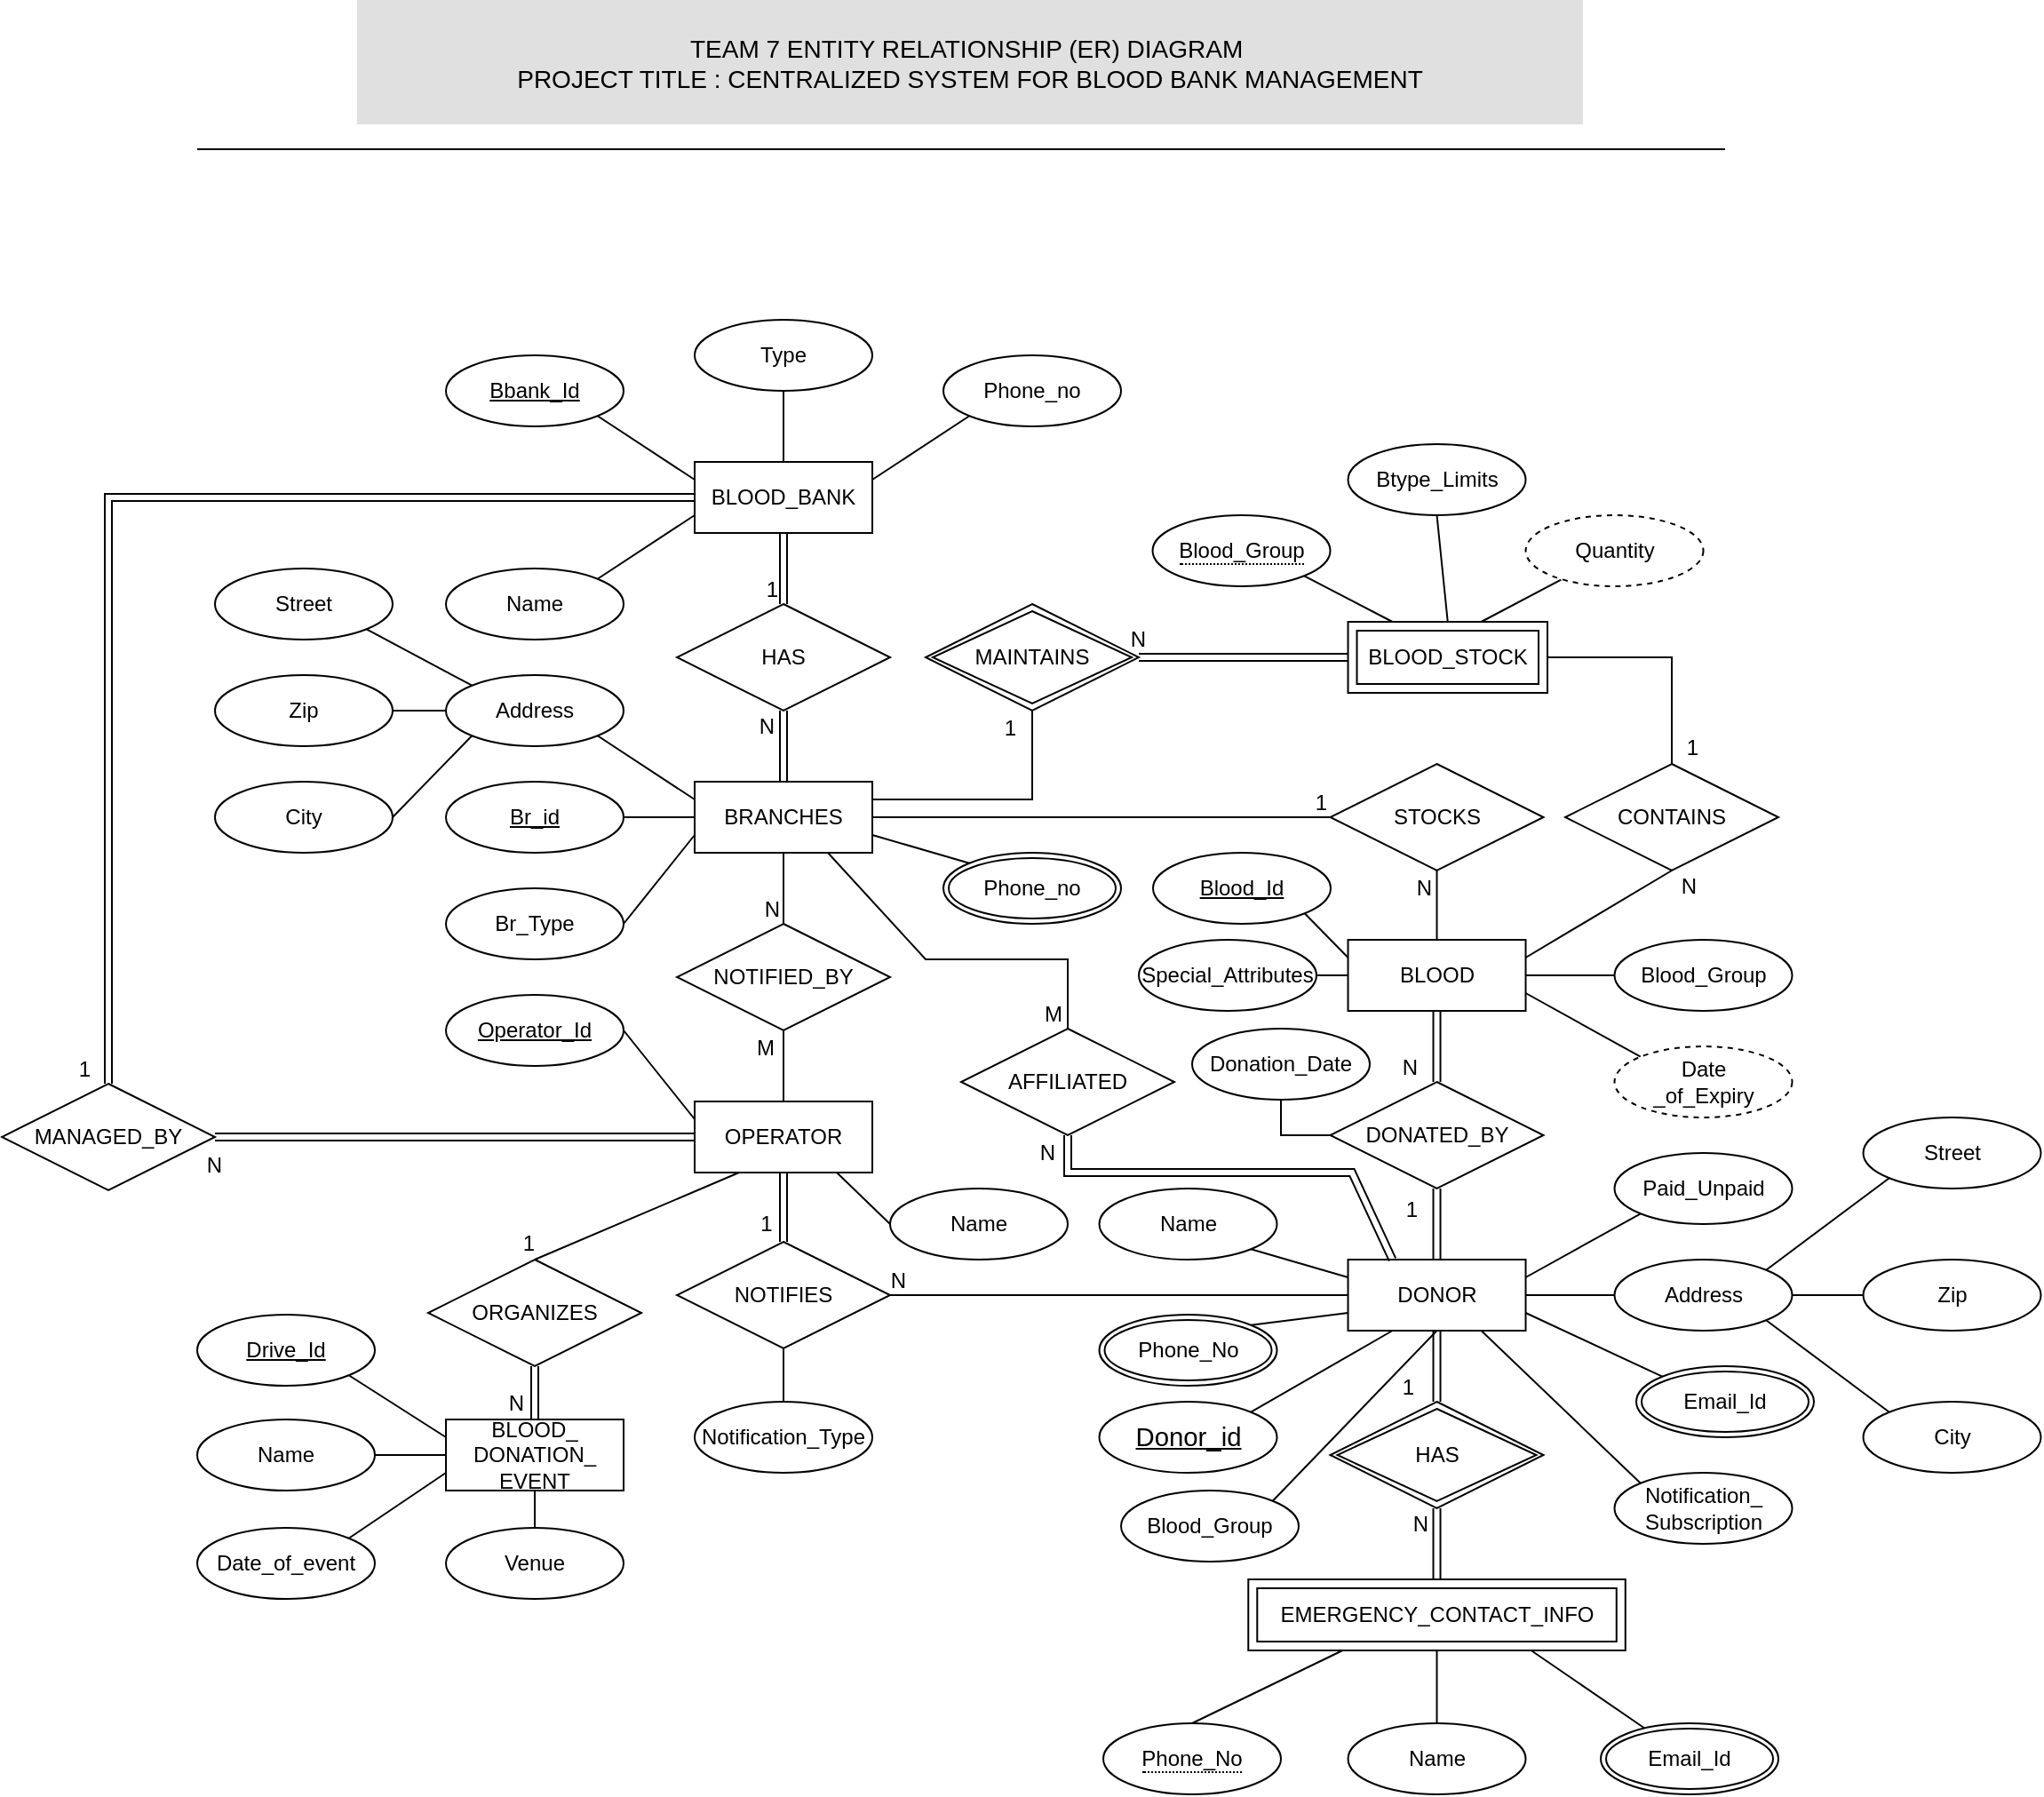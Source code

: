 <mxfile version="12.8.2" type="device"><diagram id="C5RBs43oDa-KdzZeNtuy" name="Page-1"><mxGraphModel dx="1225" dy="581" grid="1" gridSize="10" guides="1" tooltips="1" connect="1" arrows="0" fold="1" page="1" pageScale="1" pageWidth="827" pageHeight="1169" math="0" shadow="0"><root><mxCell id="WIyWlLk6GJQsqaUBKTNV-0"/><mxCell id="WIyWlLk6GJQsqaUBKTNV-1" parent="WIyWlLk6GJQsqaUBKTNV-0"/><mxCell id="IqanpWh_BZLL-ZFaPrCk-0" value="BLOOD_BANK" style="whiteSpace=wrap;html=1;align=center;" parent="WIyWlLk6GJQsqaUBKTNV-1" vertex="1"><mxGeometry x="850" y="280" width="100" height="40" as="geometry"/></mxCell><mxCell id="IqanpWh_BZLL-ZFaPrCk-1" value="Type" style="ellipse;whiteSpace=wrap;html=1;align=center;" parent="WIyWlLk6GJQsqaUBKTNV-1" vertex="1"><mxGeometry x="850" y="200" width="100" height="40" as="geometry"/></mxCell><mxCell id="IqanpWh_BZLL-ZFaPrCk-2" value="Bbank_Id" style="ellipse;whiteSpace=wrap;html=1;align=center;fontStyle=4;" parent="WIyWlLk6GJQsqaUBKTNV-1" vertex="1"><mxGeometry x="710" y="220" width="100" height="40" as="geometry"/></mxCell><mxCell id="IqanpWh_BZLL-ZFaPrCk-14" value="" style="endArrow=none;html=1;rounded=0;exitX=1;exitY=1;exitDx=0;exitDy=0;" parent="WIyWlLk6GJQsqaUBKTNV-1" source="IqanpWh_BZLL-ZFaPrCk-2" edge="1"><mxGeometry relative="1" as="geometry"><mxPoint x="640" y="310" as="sourcePoint"/><mxPoint x="850" y="290" as="targetPoint"/></mxGeometry></mxCell><mxCell id="IqanpWh_BZLL-ZFaPrCk-15" value="" style="endArrow=none;html=1;rounded=0;exitX=0.5;exitY=1;exitDx=0;exitDy=0;entryX=0.5;entryY=0;entryDx=0;entryDy=0;" parent="WIyWlLk6GJQsqaUBKTNV-1" source="IqanpWh_BZLL-ZFaPrCk-1" target="IqanpWh_BZLL-ZFaPrCk-0" edge="1"><mxGeometry relative="1" as="geometry"><mxPoint x="660" y="310" as="sourcePoint"/><mxPoint x="820" y="310" as="targetPoint"/></mxGeometry></mxCell><mxCell id="IqanpWh_BZLL-ZFaPrCk-23" value="Br_id" style="ellipse;whiteSpace=wrap;html=1;align=center;fontStyle=4;" parent="WIyWlLk6GJQsqaUBKTNV-1" vertex="1"><mxGeometry x="710" y="460" width="100" height="40" as="geometry"/></mxCell><mxCell id="IqanpWh_BZLL-ZFaPrCk-26" value="" style="endArrow=none;html=1;rounded=0;exitX=1;exitY=0.5;exitDx=0;exitDy=0;entryX=0;entryY=0.5;entryDx=0;entryDy=0;" parent="WIyWlLk6GJQsqaUBKTNV-1" source="IqanpWh_BZLL-ZFaPrCk-23" target="pFm2_yHAfJMDLHSOv6gM-1" edge="1"><mxGeometry relative="1" as="geometry"><mxPoint x="670" y="560" as="sourcePoint"/><mxPoint x="840" y="480" as="targetPoint"/></mxGeometry></mxCell><mxCell id="IqanpWh_BZLL-ZFaPrCk-27" value="MANAGED_BY" style="shape=rhombus;perimeter=rhombusPerimeter;whiteSpace=wrap;html=1;align=center;" parent="WIyWlLk6GJQsqaUBKTNV-1" vertex="1"><mxGeometry x="460" y="630" width="120" height="60" as="geometry"/></mxCell><mxCell id="IqanpWh_BZLL-ZFaPrCk-28" value="Br_Type" style="ellipse;whiteSpace=wrap;html=1;align=center;" parent="WIyWlLk6GJQsqaUBKTNV-1" vertex="1"><mxGeometry x="710" y="520" width="100" height="40" as="geometry"/></mxCell><mxCell id="IqanpWh_BZLL-ZFaPrCk-29" value="" style="endArrow=none;html=1;rounded=0;exitX=1;exitY=0.5;exitDx=0;exitDy=0;entryX=0;entryY=0.75;entryDx=0;entryDy=0;" parent="WIyWlLk6GJQsqaUBKTNV-1" source="IqanpWh_BZLL-ZFaPrCk-28" target="pFm2_yHAfJMDLHSOv6gM-1" edge="1"><mxGeometry relative="1" as="geometry"><mxPoint x="660" y="640" as="sourcePoint"/><mxPoint x="850" y="490" as="targetPoint"/></mxGeometry></mxCell><mxCell id="IqanpWh_BZLL-ZFaPrCk-32" value="OPERATOR" style="whiteSpace=wrap;html=1;align=center;" parent="WIyWlLk6GJQsqaUBKTNV-1" vertex="1"><mxGeometry x="850" y="640" width="100" height="40" as="geometry"/></mxCell><mxCell id="IqanpWh_BZLL-ZFaPrCk-33" value="Name" style="ellipse;whiteSpace=wrap;html=1;align=center;" parent="WIyWlLk6GJQsqaUBKTNV-1" vertex="1"><mxGeometry x="960" y="689" width="100" height="40" as="geometry"/></mxCell><mxCell id="IqanpWh_BZLL-ZFaPrCk-34" value="Operator_Id" style="ellipse;whiteSpace=wrap;html=1;align=center;fontStyle=4;" parent="WIyWlLk6GJQsqaUBKTNV-1" vertex="1"><mxGeometry x="710" y="580" width="100" height="40" as="geometry"/></mxCell><mxCell id="IqanpWh_BZLL-ZFaPrCk-35" value="" style="endArrow=none;html=1;rounded=0;exitX=1;exitY=0.5;exitDx=0;exitDy=0;entryX=0;entryY=0.25;entryDx=0;entryDy=0;" parent="WIyWlLk6GJQsqaUBKTNV-1" source="IqanpWh_BZLL-ZFaPrCk-34" target="IqanpWh_BZLL-ZFaPrCk-32" edge="1"><mxGeometry relative="1" as="geometry"><mxPoint x="590" y="780" as="sourcePoint"/><mxPoint x="750" y="780" as="targetPoint"/></mxGeometry></mxCell><mxCell id="IqanpWh_BZLL-ZFaPrCk-36" value="" style="endArrow=none;html=1;rounded=0;exitX=0;exitY=0.5;exitDx=0;exitDy=0;" parent="WIyWlLk6GJQsqaUBKTNV-1" source="IqanpWh_BZLL-ZFaPrCk-33" edge="1"><mxGeometry relative="1" as="geometry"><mxPoint x="680" y="760" as="sourcePoint"/><mxPoint x="930" y="680" as="targetPoint"/></mxGeometry></mxCell><mxCell id="IqanpWh_BZLL-ZFaPrCk-37" value="" style="shape=link;html=1;rounded=0;exitX=0;exitY=0.5;exitDx=0;exitDy=0;entryX=0.5;entryY=0;entryDx=0;entryDy=0;" parent="WIyWlLk6GJQsqaUBKTNV-1" source="IqanpWh_BZLL-ZFaPrCk-0" target="IqanpWh_BZLL-ZFaPrCk-27" edge="1"><mxGeometry relative="1" as="geometry"><mxPoint x="520" y="280" as="sourcePoint"/><mxPoint x="520" y="570" as="targetPoint"/><Array as="points"><mxPoint x="520" y="300"/><mxPoint x="520" y="570"/><mxPoint x="520" y="630"/></Array></mxGeometry></mxCell><mxCell id="IqanpWh_BZLL-ZFaPrCk-38" value="1" style="resizable=0;html=1;align=right;verticalAlign=bottom;" parent="IqanpWh_BZLL-ZFaPrCk-37" connectable="0" vertex="1"><mxGeometry x="1" relative="1" as="geometry"><mxPoint x="-10" as="offset"/></mxGeometry></mxCell><mxCell id="IqanpWh_BZLL-ZFaPrCk-39" value="" style="shape=link;html=1;rounded=0;entryX=1;entryY=0.5;entryDx=0;entryDy=0;exitX=0;exitY=0.5;exitDx=0;exitDy=0;" parent="WIyWlLk6GJQsqaUBKTNV-1" source="IqanpWh_BZLL-ZFaPrCk-32" target="IqanpWh_BZLL-ZFaPrCk-27" edge="1"><mxGeometry relative="1" as="geometry"><mxPoint x="750" y="800" as="sourcePoint"/><mxPoint x="910" y="800" as="targetPoint"/></mxGeometry></mxCell><mxCell id="IqanpWh_BZLL-ZFaPrCk-40" value="N" style="resizable=0;html=1;align=right;verticalAlign=bottom;" parent="IqanpWh_BZLL-ZFaPrCk-39" connectable="0" vertex="1"><mxGeometry x="1" relative="1" as="geometry"><mxPoint x="4" y="24" as="offset"/></mxGeometry></mxCell><mxCell id="IqanpWh_BZLL-ZFaPrCk-42" value="BLOOD" style="whiteSpace=wrap;html=1;align=center;" parent="WIyWlLk6GJQsqaUBKTNV-1" vertex="1"><mxGeometry x="1217.76" y="549" width="100" height="40" as="geometry"/></mxCell><mxCell id="IqanpWh_BZLL-ZFaPrCk-45" value="" style="endArrow=none;html=1;rounded=0;exitX=0.5;exitY=0;exitDx=0;exitDy=0;" parent="WIyWlLk6GJQsqaUBKTNV-1" source="IqanpWh_BZLL-ZFaPrCk-133" edge="1"><mxGeometry relative="1" as="geometry"><mxPoint x="1057.76" y="649" as="sourcePoint"/><mxPoint x="1267.76" y="480" as="targetPoint"/></mxGeometry></mxCell><mxCell id="IqanpWh_BZLL-ZFaPrCk-46" value="N" style="resizable=0;html=1;align=right;verticalAlign=bottom;" parent="IqanpWh_BZLL-ZFaPrCk-45" connectable="0" vertex="1"><mxGeometry x="1" relative="1" as="geometry"><mxPoint x="-10" y="20" as="offset"/></mxGeometry></mxCell><mxCell id="IqanpWh_BZLL-ZFaPrCk-48" value="Blood_Group" style="ellipse;whiteSpace=wrap;html=1;align=center;" parent="WIyWlLk6GJQsqaUBKTNV-1" vertex="1"><mxGeometry x="1367.76" y="549" width="100" height="40" as="geometry"/></mxCell><mxCell id="IqanpWh_BZLL-ZFaPrCk-49" value="" style="endArrow=none;html=1;rounded=0;exitX=1;exitY=0.5;exitDx=0;exitDy=0;entryX=0;entryY=0.5;entryDx=0;entryDy=0;" parent="WIyWlLk6GJQsqaUBKTNV-1" source="IqanpWh_BZLL-ZFaPrCk-42" target="IqanpWh_BZLL-ZFaPrCk-48" edge="1"><mxGeometry relative="1" as="geometry"><mxPoint x="1067.76" y="669" as="sourcePoint"/><mxPoint x="1227.76" y="669" as="targetPoint"/></mxGeometry></mxCell><mxCell id="IqanpWh_BZLL-ZFaPrCk-50" value="Special_Attributes" style="ellipse;whiteSpace=wrap;html=1;align=center;" parent="WIyWlLk6GJQsqaUBKTNV-1" vertex="1"><mxGeometry x="1100" y="549" width="100" height="40" as="geometry"/></mxCell><mxCell id="IqanpWh_BZLL-ZFaPrCk-51" value="Donation_Date" style="ellipse;whiteSpace=wrap;html=1;align=center;" parent="WIyWlLk6GJQsqaUBKTNV-1" vertex="1"><mxGeometry x="1130" y="599" width="100" height="40" as="geometry"/></mxCell><mxCell id="IqanpWh_BZLL-ZFaPrCk-53" value="" style="endArrow=none;html=1;rounded=0;entryX=1;entryY=0.5;entryDx=0;entryDy=0;exitX=0;exitY=0.5;exitDx=0;exitDy=0;" parent="WIyWlLk6GJQsqaUBKTNV-1" source="IqanpWh_BZLL-ZFaPrCk-42" target="IqanpWh_BZLL-ZFaPrCk-50" edge="1"><mxGeometry relative="1" as="geometry"><mxPoint x="1210" y="569" as="sourcePoint"/><mxPoint x="1377.76" y="649" as="targetPoint"/></mxGeometry></mxCell><mxCell id="IqanpWh_BZLL-ZFaPrCk-54" value="DONATED_BY" style="shape=rhombus;perimeter=rhombusPerimeter;whiteSpace=wrap;html=1;align=center;" parent="WIyWlLk6GJQsqaUBKTNV-1" vertex="1"><mxGeometry x="1207.76" y="629" width="120" height="60" as="geometry"/></mxCell><mxCell id="IqanpWh_BZLL-ZFaPrCk-55" value="DONOR" style="whiteSpace=wrap;html=1;align=center;" parent="WIyWlLk6GJQsqaUBKTNV-1" vertex="1"><mxGeometry x="1217.76" y="729" width="100" height="40" as="geometry"/></mxCell><mxCell id="IqanpWh_BZLL-ZFaPrCk-57" value="" style="endArrow=none;html=1;rounded=0;entryX=0.5;entryY=1;entryDx=0;entryDy=0;" parent="WIyWlLk6GJQsqaUBKTNV-1" target="IqanpWh_BZLL-ZFaPrCk-51" edge="1"><mxGeometry relative="1" as="geometry"><mxPoint x="1207.76" y="659" as="sourcePoint"/><mxPoint x="1167.76" y="620" as="targetPoint"/><Array as="points"><mxPoint x="1180" y="659"/></Array></mxGeometry></mxCell><mxCell id="IqanpWh_BZLL-ZFaPrCk-58" value="Address" style="ellipse;whiteSpace=wrap;html=1;align=center;" parent="WIyWlLk6GJQsqaUBKTNV-1" vertex="1"><mxGeometry x="1367.76" y="729" width="100" height="40" as="geometry"/></mxCell><mxCell id="IqanpWh_BZLL-ZFaPrCk-59" value="Zip" style="ellipse;whiteSpace=wrap;html=1;align=center;" parent="WIyWlLk6GJQsqaUBKTNV-1" vertex="1"><mxGeometry x="1507.76" y="729" width="100" height="40" as="geometry"/></mxCell><mxCell id="IqanpWh_BZLL-ZFaPrCk-60" value="City" style="ellipse;whiteSpace=wrap;html=1;align=center;" parent="WIyWlLk6GJQsqaUBKTNV-1" vertex="1"><mxGeometry x="1507.76" y="809" width="100" height="40" as="geometry"/></mxCell><mxCell id="IqanpWh_BZLL-ZFaPrCk-61" value="Street" style="ellipse;whiteSpace=wrap;html=1;align=center;" parent="WIyWlLk6GJQsqaUBKTNV-1" vertex="1"><mxGeometry x="1507.76" y="649" width="100" height="40" as="geometry"/></mxCell><mxCell id="IqanpWh_BZLL-ZFaPrCk-62" value="" style="endArrow=none;html=1;rounded=0;entryX=0;entryY=1;entryDx=0;entryDy=0;exitX=1;exitY=0;exitDx=0;exitDy=0;" parent="WIyWlLk6GJQsqaUBKTNV-1" source="IqanpWh_BZLL-ZFaPrCk-58" target="IqanpWh_BZLL-ZFaPrCk-61" edge="1"><mxGeometry relative="1" as="geometry"><mxPoint x="1327.76" y="699" as="sourcePoint"/><mxPoint x="1487.76" y="699" as="targetPoint"/></mxGeometry></mxCell><mxCell id="IqanpWh_BZLL-ZFaPrCk-63" value="" style="endArrow=none;html=1;rounded=0;exitX=1;exitY=1;exitDx=0;exitDy=0;entryX=0;entryY=0;entryDx=0;entryDy=0;" parent="WIyWlLk6GJQsqaUBKTNV-1" source="IqanpWh_BZLL-ZFaPrCk-58" target="IqanpWh_BZLL-ZFaPrCk-60" edge="1"><mxGeometry relative="1" as="geometry"><mxPoint x="1387.76" y="839" as="sourcePoint"/><mxPoint x="1517.76" y="809" as="targetPoint"/></mxGeometry></mxCell><mxCell id="IqanpWh_BZLL-ZFaPrCk-64" value="" style="endArrow=none;html=1;rounded=0;exitX=1;exitY=0.5;exitDx=0;exitDy=0;entryX=0;entryY=0.5;entryDx=0;entryDy=0;" parent="WIyWlLk6GJQsqaUBKTNV-1" source="IqanpWh_BZLL-ZFaPrCk-58" target="IqanpWh_BZLL-ZFaPrCk-59" edge="1"><mxGeometry relative="1" as="geometry"><mxPoint x="1357.76" y="849" as="sourcePoint"/><mxPoint x="1517.76" y="849" as="targetPoint"/></mxGeometry></mxCell><mxCell id="IqanpWh_BZLL-ZFaPrCk-65" value="" style="endArrow=none;html=1;rounded=0;" parent="WIyWlLk6GJQsqaUBKTNV-1" edge="1"><mxGeometry relative="1" as="geometry"><mxPoint x="1317.76" y="749" as="sourcePoint"/><mxPoint x="1367.76" y="749" as="targetPoint"/></mxGeometry></mxCell><mxCell id="IqanpWh_BZLL-ZFaPrCk-71" value="" style="shape=link;html=1;rounded=0;exitX=0.5;exitY=1;exitDx=0;exitDy=0;entryX=0.5;entryY=0;entryDx=0;entryDy=0;" parent="WIyWlLk6GJQsqaUBKTNV-1" source="IqanpWh_BZLL-ZFaPrCk-42" target="IqanpWh_BZLL-ZFaPrCk-54" edge="1"><mxGeometry relative="1" as="geometry"><mxPoint x="1057.76" y="639" as="sourcePoint"/><mxPoint x="1217.76" y="639" as="targetPoint"/></mxGeometry></mxCell><mxCell id="IqanpWh_BZLL-ZFaPrCk-72" value="N" style="resizable=0;html=1;align=right;verticalAlign=bottom;" parent="IqanpWh_BZLL-ZFaPrCk-71" connectable="0" vertex="1"><mxGeometry x="1" relative="1" as="geometry"><mxPoint x="-10" as="offset"/></mxGeometry></mxCell><mxCell id="IqanpWh_BZLL-ZFaPrCk-73" value="" style="shape=link;html=1;rounded=0;entryX=0.5;entryY=1;entryDx=0;entryDy=0;exitX=0.5;exitY=0;exitDx=0;exitDy=0;" parent="WIyWlLk6GJQsqaUBKTNV-1" source="IqanpWh_BZLL-ZFaPrCk-55" target="IqanpWh_BZLL-ZFaPrCk-54" edge="1"><mxGeometry relative="1" as="geometry"><mxPoint x="1087.76" y="679" as="sourcePoint"/><mxPoint x="1247.76" y="679" as="targetPoint"/></mxGeometry></mxCell><mxCell id="IqanpWh_BZLL-ZFaPrCk-74" value="1" style="resizable=0;html=1;align=right;verticalAlign=bottom;" parent="IqanpWh_BZLL-ZFaPrCk-73" connectable="0" vertex="1"><mxGeometry x="1" relative="1" as="geometry"><mxPoint x="-10" y="20" as="offset"/></mxGeometry></mxCell><mxCell id="IqanpWh_BZLL-ZFaPrCk-78" value="" style="endArrow=none;html=1;rounded=0;exitX=1;exitY=0.75;exitDx=0;exitDy=0;entryX=0;entryY=0;entryDx=0;entryDy=0;" parent="WIyWlLk6GJQsqaUBKTNV-1" source="IqanpWh_BZLL-ZFaPrCk-42" target="IqanpWh_BZLL-ZFaPrCk-211" edge="1"><mxGeometry relative="1" as="geometry"><mxPoint x="1287.76" y="609" as="sourcePoint"/><mxPoint x="1382.614" y="614.774" as="targetPoint"/></mxGeometry></mxCell><mxCell id="IqanpWh_BZLL-ZFaPrCk-79" value="Name" style="ellipse;whiteSpace=wrap;html=1;align=center;" parent="WIyWlLk6GJQsqaUBKTNV-1" vertex="1"><mxGeometry x="1077.76" y="689" width="100" height="40" as="geometry"/></mxCell><mxCell id="IqanpWh_BZLL-ZFaPrCk-80" value="" style="endArrow=none;html=1;rounded=0;exitX=1;exitY=1;exitDx=0;exitDy=0;entryX=0;entryY=0.25;entryDx=0;entryDy=0;" parent="WIyWlLk6GJQsqaUBKTNV-1" source="IqanpWh_BZLL-ZFaPrCk-79" target="IqanpWh_BZLL-ZFaPrCk-55" edge="1"><mxGeometry relative="1" as="geometry"><mxPoint x="1047.76" y="849" as="sourcePoint"/><mxPoint x="1217.76" y="749" as="targetPoint"/></mxGeometry></mxCell><mxCell id="IqanpWh_BZLL-ZFaPrCk-82" value="" style="endArrow=none;html=1;rounded=0;exitX=1;exitY=0;exitDx=0;exitDy=0;entryX=0;entryY=0.75;entryDx=0;entryDy=0;" parent="WIyWlLk6GJQsqaUBKTNV-1" source="IqanpWh_BZLL-ZFaPrCk-165" target="IqanpWh_BZLL-ZFaPrCk-55" edge="1"><mxGeometry relative="1" as="geometry"><mxPoint x="1163.115" y="794.858" as="sourcePoint"/><mxPoint x="1217.76" y="799" as="targetPoint"/></mxGeometry></mxCell><mxCell id="IqanpWh_BZLL-ZFaPrCk-85" value="" style="endArrow=none;html=1;rounded=0;exitX=1;exitY=0.75;exitDx=0;exitDy=0;entryX=0;entryY=0;entryDx=0;entryDy=0;" parent="WIyWlLk6GJQsqaUBKTNV-1" source="IqanpWh_BZLL-ZFaPrCk-55" target="msUYRm3XVAH-pOA4SmcY-4" edge="1"><mxGeometry relative="1" as="geometry"><mxPoint x="1227.76" y="799" as="sourcePoint"/><mxPoint x="1382.405" y="794.858" as="targetPoint"/></mxGeometry></mxCell><mxCell id="IqanpWh_BZLL-ZFaPrCk-89" value="HAS" style="shape=rhombus;double=1;perimeter=rhombusPerimeter;whiteSpace=wrap;html=1;align=center;" parent="WIyWlLk6GJQsqaUBKTNV-1" vertex="1"><mxGeometry x="1207.76" y="809" width="120" height="60" as="geometry"/></mxCell><mxCell id="IqanpWh_BZLL-ZFaPrCk-91" value="EMERGENCY_CONTACT_INFO" style="shape=ext;margin=3;double=1;whiteSpace=wrap;html=1;align=center;" parent="WIyWlLk6GJQsqaUBKTNV-1" vertex="1"><mxGeometry x="1161.64" y="909" width="212.24" height="40" as="geometry"/></mxCell><mxCell id="IqanpWh_BZLL-ZFaPrCk-92" value="" style="shape=link;html=1;rounded=0;entryX=0.5;entryY=1;entryDx=0;entryDy=0;" parent="WIyWlLk6GJQsqaUBKTNV-1" source="IqanpWh_BZLL-ZFaPrCk-91" target="IqanpWh_BZLL-ZFaPrCk-89" edge="1"><mxGeometry relative="1" as="geometry"><mxPoint x="1097.76" y="879" as="sourcePoint"/><mxPoint x="1257.76" y="879" as="targetPoint"/></mxGeometry></mxCell><mxCell id="IqanpWh_BZLL-ZFaPrCk-93" value="N" style="resizable=0;html=1;align=right;verticalAlign=bottom;" parent="IqanpWh_BZLL-ZFaPrCk-92" connectable="0" vertex="1"><mxGeometry x="1" relative="1" as="geometry"><mxPoint x="-4" y="17" as="offset"/></mxGeometry></mxCell><mxCell id="IqanpWh_BZLL-ZFaPrCk-94" value="Name" style="ellipse;whiteSpace=wrap;html=1;align=center;" parent="WIyWlLk6GJQsqaUBKTNV-1" vertex="1"><mxGeometry x="1217.76" y="990" width="100" height="40" as="geometry"/></mxCell><mxCell id="IqanpWh_BZLL-ZFaPrCk-95" value="" style="endArrow=none;html=1;rounded=0;exitX=0.5;exitY=1;exitDx=0;exitDy=0;entryX=0.5;entryY=0;entryDx=0;entryDy=0;" parent="WIyWlLk6GJQsqaUBKTNV-1" source="IqanpWh_BZLL-ZFaPrCk-91" target="IqanpWh_BZLL-ZFaPrCk-94" edge="1"><mxGeometry relative="1" as="geometry"><mxPoint x="1337.76" y="1029" as="sourcePoint"/><mxPoint x="1507.76" y="929" as="targetPoint"/></mxGeometry></mxCell><mxCell id="IqanpWh_BZLL-ZFaPrCk-97" value="" style="endArrow=none;html=1;rounded=0;exitX=0.75;exitY=1;exitDx=0;exitDy=0;" parent="WIyWlLk6GJQsqaUBKTNV-1" source="IqanpWh_BZLL-ZFaPrCk-91" target="msUYRm3XVAH-pOA4SmcY-5" edge="1"><mxGeometry relative="1" as="geometry"><mxPoint x="1300" y="970" as="sourcePoint"/><mxPoint x="1410" y="990" as="targetPoint"/></mxGeometry></mxCell><mxCell id="IqanpWh_BZLL-ZFaPrCk-100" value="&lt;span style=&quot;border-bottom: 1px dotted&quot;&gt;Phone_No&lt;/span&gt;" style="ellipse;whiteSpace=wrap;html=1;align=center;" parent="WIyWlLk6GJQsqaUBKTNV-1" vertex="1"><mxGeometry x="1080" y="990" width="100" height="40" as="geometry"/></mxCell><mxCell id="IqanpWh_BZLL-ZFaPrCk-102" value="" style="endArrow=none;html=1;rounded=0;exitX=0.25;exitY=1;exitDx=0;exitDy=0;entryX=0.5;entryY=0;entryDx=0;entryDy=0;" parent="WIyWlLk6GJQsqaUBKTNV-1" source="IqanpWh_BZLL-ZFaPrCk-91" target="IqanpWh_BZLL-ZFaPrCk-100" edge="1"><mxGeometry relative="1" as="geometry"><mxPoint x="1197.76" y="969" as="sourcePoint"/><mxPoint x="1357.76" y="969" as="targetPoint"/></mxGeometry></mxCell><mxCell id="IqanpWh_BZLL-ZFaPrCk-103" value="" style="shape=link;html=1;rounded=0;exitX=0.5;exitY=1;exitDx=0;exitDy=0;entryX=0.5;entryY=0;entryDx=0;entryDy=0;" parent="WIyWlLk6GJQsqaUBKTNV-1" source="IqanpWh_BZLL-ZFaPrCk-55" target="IqanpWh_BZLL-ZFaPrCk-89" edge="1"><mxGeometry relative="1" as="geometry"><mxPoint x="997.76" y="849" as="sourcePoint"/><mxPoint x="1157.76" y="849" as="targetPoint"/></mxGeometry></mxCell><mxCell id="IqanpWh_BZLL-ZFaPrCk-104" value="1" style="resizable=0;html=1;align=right;verticalAlign=bottom;" parent="IqanpWh_BZLL-ZFaPrCk-103" connectable="0" vertex="1"><mxGeometry x="1" relative="1" as="geometry"><mxPoint x="-12" as="offset"/></mxGeometry></mxCell><mxCell id="IqanpWh_BZLL-ZFaPrCk-105" value="Paid_Unpaid" style="ellipse;whiteSpace=wrap;html=1;align=center;" parent="WIyWlLk6GJQsqaUBKTNV-1" vertex="1"><mxGeometry x="1367.76" y="669" width="100" height="40" as="geometry"/></mxCell><mxCell id="IqanpWh_BZLL-ZFaPrCk-106" value="" style="endArrow=none;html=1;rounded=0;entryX=0;entryY=1;entryDx=0;entryDy=0;exitX=1;exitY=0.25;exitDx=0;exitDy=0;" parent="WIyWlLk6GJQsqaUBKTNV-1" source="IqanpWh_BZLL-ZFaPrCk-55" target="IqanpWh_BZLL-ZFaPrCk-105" edge="1"><mxGeometry relative="1" as="geometry"><mxPoint x="1267.76" y="719" as="sourcePoint"/><mxPoint x="1427.76" y="719" as="targetPoint"/></mxGeometry></mxCell><mxCell id="IqanpWh_BZLL-ZFaPrCk-108" value="NOTIFIES" style="shape=rhombus;perimeter=rhombusPerimeter;whiteSpace=wrap;html=1;align=center;" parent="WIyWlLk6GJQsqaUBKTNV-1" vertex="1"><mxGeometry x="840" y="719" width="120" height="60" as="geometry"/></mxCell><mxCell id="IqanpWh_BZLL-ZFaPrCk-118" value="" style="endArrow=none;html=1;rounded=0;entryX=1;entryY=0.5;entryDx=0;entryDy=0;exitX=0;exitY=0.5;exitDx=0;exitDy=0;" parent="WIyWlLk6GJQsqaUBKTNV-1" source="IqanpWh_BZLL-ZFaPrCk-55" target="IqanpWh_BZLL-ZFaPrCk-108" edge="1"><mxGeometry relative="1" as="geometry"><mxPoint x="890" y="850" as="sourcePoint"/><mxPoint x="1070" y="749" as="targetPoint"/></mxGeometry></mxCell><mxCell id="IqanpWh_BZLL-ZFaPrCk-119" value="N" style="resizable=0;html=1;align=right;verticalAlign=bottom;" parent="IqanpWh_BZLL-ZFaPrCk-118" connectable="0" vertex="1"><mxGeometry x="1" relative="1" as="geometry"><mxPoint x="10" as="offset"/></mxGeometry></mxCell><mxCell id="IqanpWh_BZLL-ZFaPrCk-129" value="" style="endArrow=none;html=1;rounded=0;entryX=0.5;entryY=1;entryDx=0;entryDy=0;exitX=1;exitY=0.25;exitDx=0;exitDy=0;" parent="WIyWlLk6GJQsqaUBKTNV-1" source="pFm2_yHAfJMDLHSOv6gM-1" target="IqanpWh_BZLL-ZFaPrCk-203" edge="1"><mxGeometry relative="1" as="geometry"><mxPoint x="950" y="480.0" as="sourcePoint"/><mxPoint x="970" y="480" as="targetPoint"/><Array as="points"><mxPoint x="1040" y="470"/></Array></mxGeometry></mxCell><mxCell id="IqanpWh_BZLL-ZFaPrCk-130" value="1" style="resizable=0;html=1;align=right;verticalAlign=bottom;" parent="IqanpWh_BZLL-ZFaPrCk-129" connectable="0" vertex="1"><mxGeometry x="1" relative="1" as="geometry"><mxPoint x="-9" y="18" as="offset"/></mxGeometry></mxCell><mxCell id="IqanpWh_BZLL-ZFaPrCk-133" value="STOCKS" style="shape=rhombus;perimeter=rhombusPerimeter;whiteSpace=wrap;html=1;align=center;" parent="WIyWlLk6GJQsqaUBKTNV-1" vertex="1"><mxGeometry x="1207.76" y="450" width="120" height="60" as="geometry"/></mxCell><mxCell id="IqanpWh_BZLL-ZFaPrCk-134" value="" style="endArrow=none;html=1;rounded=0;exitX=0.5;exitY=0;exitDx=0;exitDy=0;" parent="WIyWlLk6GJQsqaUBKTNV-1" source="IqanpWh_BZLL-ZFaPrCk-42" target="IqanpWh_BZLL-ZFaPrCk-133" edge="1"><mxGeometry relative="1" as="geometry"><mxPoint x="1267.76" y="549" as="sourcePoint"/><mxPoint x="1267.76" y="480" as="targetPoint"/></mxGeometry></mxCell><mxCell id="IqanpWh_BZLL-ZFaPrCk-135" value="N" style="resizable=0;html=1;align=right;verticalAlign=bottom;" parent="IqanpWh_BZLL-ZFaPrCk-134" connectable="0" vertex="1"><mxGeometry x="1" relative="1" as="geometry"><mxPoint x="-2" y="18" as="offset"/></mxGeometry></mxCell><mxCell id="IqanpWh_BZLL-ZFaPrCk-138" value="" style="endArrow=none;html=1;rounded=0;exitX=1;exitY=0.5;exitDx=0;exitDy=0;entryX=0;entryY=0.5;entryDx=0;entryDy=0;" parent="WIyWlLk6GJQsqaUBKTNV-1" source="pFm2_yHAfJMDLHSOv6gM-1" target="IqanpWh_BZLL-ZFaPrCk-133" edge="1"><mxGeometry relative="1" as="geometry"><mxPoint x="1267.76" y="410" as="sourcePoint"/><mxPoint x="1437.76" y="430" as="targetPoint"/></mxGeometry></mxCell><mxCell id="IqanpWh_BZLL-ZFaPrCk-139" value="1" style="resizable=0;html=1;align=right;verticalAlign=bottom;" parent="IqanpWh_BZLL-ZFaPrCk-138" connectable="0" vertex="1"><mxGeometry x="1" relative="1" as="geometry"><mxPoint x="-2" as="offset"/></mxGeometry></mxCell><mxCell id="IqanpWh_BZLL-ZFaPrCk-144" value="Btype_Limits" style="ellipse;whiteSpace=wrap;html=1;align=center;" parent="WIyWlLk6GJQsqaUBKTNV-1" vertex="1"><mxGeometry x="1217.76" y="270" width="100" height="40" as="geometry"/></mxCell><mxCell id="IqanpWh_BZLL-ZFaPrCk-145" value="" style="endArrow=none;html=1;rounded=0;exitX=0.5;exitY=0;exitDx=0;exitDy=0;entryX=0.5;entryY=1;entryDx=0;entryDy=0;" parent="WIyWlLk6GJQsqaUBKTNV-1" source="IqanpWh_BZLL-ZFaPrCk-202" target="IqanpWh_BZLL-ZFaPrCk-144" edge="1"><mxGeometry relative="1" as="geometry"><mxPoint x="1487.76" y="440" as="sourcePoint"/><mxPoint x="1647.76" y="440" as="targetPoint"/></mxGeometry></mxCell><mxCell id="IqanpWh_BZLL-ZFaPrCk-149" value="TEAM 7 ENTITY RELATIONSHIP (ER) DIAGRAM &#10;PROJECT TITLE : CENTRALIZED SYSTEM FOR BLOOD BANK MANAGEMENT" style="text;align=center;verticalAlign=middle;spacingLeft=4;spacingRight=4;fillColor=#e0e0e0;rotatable=0;points=[[0,0.5],[1,0.5]];portConstraint=eastwest;fontSize=14;" parent="WIyWlLk6GJQsqaUBKTNV-1" vertex="1"><mxGeometry x="660" y="20" width="690" height="70" as="geometry"/></mxCell><mxCell id="IqanpWh_BZLL-ZFaPrCk-150" value="" style="line;strokeWidth=1;fillColor=none;align=left;verticalAlign=middle;spacingTop=-1;spacingLeft=3;spacingRight=3;rotatable=0;labelPosition=right;points=[];portConstraint=eastwest;fontSize=12;" parent="WIyWlLk6GJQsqaUBKTNV-1" vertex="1"><mxGeometry x="570" y="100" width="860" height="8" as="geometry"/></mxCell><mxCell id="IqanpWh_BZLL-ZFaPrCk-151" value="ORGANIZES" style="shape=rhombus;perimeter=rhombusPerimeter;whiteSpace=wrap;html=1;align=center;" parent="WIyWlLk6GJQsqaUBKTNV-1" vertex="1"><mxGeometry x="700" y="729" width="120" height="60" as="geometry"/></mxCell><mxCell id="IqanpWh_BZLL-ZFaPrCk-155" value="BLOOD_&lt;br&gt;DONATION_&lt;br&gt;EVENT" style="whiteSpace=wrap;html=1;align=center;" parent="WIyWlLk6GJQsqaUBKTNV-1" vertex="1"><mxGeometry x="710" y="819" width="100" height="40" as="geometry"/></mxCell><mxCell id="IqanpWh_BZLL-ZFaPrCk-156" value="" style="endArrow=none;html=1;rounded=0;exitX=0.25;exitY=1;exitDx=0;exitDy=0;entryX=0.5;entryY=0;entryDx=0;entryDy=0;" parent="WIyWlLk6GJQsqaUBKTNV-1" source="IqanpWh_BZLL-ZFaPrCk-32" target="IqanpWh_BZLL-ZFaPrCk-151" edge="1"><mxGeometry relative="1" as="geometry"><mxPoint x="520" y="730" as="sourcePoint"/><mxPoint x="680" y="730" as="targetPoint"/></mxGeometry></mxCell><mxCell id="IqanpWh_BZLL-ZFaPrCk-157" value="1" style="resizable=0;html=1;align=right;verticalAlign=bottom;" parent="IqanpWh_BZLL-ZFaPrCk-156" connectable="0" vertex="1"><mxGeometry x="1" relative="1" as="geometry"/></mxCell><mxCell id="IqanpWh_BZLL-ZFaPrCk-162" value="" style="endArrow=none;html=1;rounded=0;exitX=1;exitY=1;exitDx=0;exitDy=0;entryX=0.25;entryY=0;entryDx=0;entryDy=0;" parent="WIyWlLk6GJQsqaUBKTNV-1" source="pFm2_yHAfJMDLHSOv6gM-3" edge="1"><mxGeometry relative="1" as="geometry"><mxPoint x="1193.014" y="344.183" as="sourcePoint"/><mxPoint x="1242.76" y="370" as="targetPoint"/></mxGeometry></mxCell><mxCell id="IqanpWh_BZLL-ZFaPrCk-164" value="" style="endArrow=none;html=1;rounded=0;exitX=0.75;exitY=0;exitDx=0;exitDy=0;entryX=0.199;entryY=0.908;entryDx=0;entryDy=0;entryPerimeter=0;" parent="WIyWlLk6GJQsqaUBKTNV-1" target="IqanpWh_BZLL-ZFaPrCk-201" edge="1"><mxGeometry relative="1" as="geometry"><mxPoint x="1292.76" y="370" as="sourcePoint"/><mxPoint x="1372.405" y="344.142" as="targetPoint"/></mxGeometry></mxCell><mxCell id="IqanpWh_BZLL-ZFaPrCk-165" value="Phone_No" style="ellipse;shape=doubleEllipse;margin=3;whiteSpace=wrap;html=1;align=center;" parent="WIyWlLk6GJQsqaUBKTNV-1" vertex="1"><mxGeometry x="1077.76" y="760" width="100" height="40" as="geometry"/></mxCell><mxCell id="IqanpWh_BZLL-ZFaPrCk-168" value="Date_of_event" style="ellipse;whiteSpace=wrap;html=1;align=center;" parent="WIyWlLk6GJQsqaUBKTNV-1" vertex="1"><mxGeometry x="570" y="880" width="100" height="40" as="geometry"/></mxCell><mxCell id="IqanpWh_BZLL-ZFaPrCk-170" value="Venue" style="ellipse;whiteSpace=wrap;html=1;align=center;" parent="WIyWlLk6GJQsqaUBKTNV-1" vertex="1"><mxGeometry x="710" y="880" width="100" height="40" as="geometry"/></mxCell><mxCell id="IqanpWh_BZLL-ZFaPrCk-171" value="" style="endArrow=none;html=1;rounded=0;exitX=0.5;exitY=1;exitDx=0;exitDy=0;entryX=0.5;entryY=0;entryDx=0;entryDy=0;" parent="WIyWlLk6GJQsqaUBKTNV-1" source="IqanpWh_BZLL-ZFaPrCk-155" target="IqanpWh_BZLL-ZFaPrCk-170" edge="1"><mxGeometry relative="1" as="geometry"><mxPoint x="770" y="890" as="sourcePoint"/><mxPoint x="930" y="890" as="targetPoint"/></mxGeometry></mxCell><mxCell id="IqanpWh_BZLL-ZFaPrCk-172" value="" style="endArrow=none;html=1;rounded=0;exitX=1;exitY=0;exitDx=0;exitDy=0;entryX=0;entryY=0.75;entryDx=0;entryDy=0;" parent="WIyWlLk6GJQsqaUBKTNV-1" source="IqanpWh_BZLL-ZFaPrCk-168" target="IqanpWh_BZLL-ZFaPrCk-155" edge="1"><mxGeometry relative="1" as="geometry"><mxPoint x="560" y="880" as="sourcePoint"/><mxPoint x="720" y="880" as="targetPoint"/></mxGeometry></mxCell><mxCell id="IqanpWh_BZLL-ZFaPrCk-174" value="" style="endArrow=none;html=1;rounded=0;exitX=1;exitY=0.5;exitDx=0;exitDy=0;entryX=0;entryY=0.5;entryDx=0;entryDy=0;" parent="WIyWlLk6GJQsqaUBKTNV-1" target="IqanpWh_BZLL-ZFaPrCk-155" edge="1"><mxGeometry relative="1" as="geometry"><mxPoint x="670" y="839.0" as="sourcePoint"/><mxPoint x="710" y="900" as="targetPoint"/></mxGeometry></mxCell><mxCell id="IqanpWh_BZLL-ZFaPrCk-177" value="" style="shape=link;html=1;rounded=0;exitX=0.5;exitY=1;exitDx=0;exitDy=0;entryX=0.5;entryY=0;entryDx=0;entryDy=0;" parent="WIyWlLk6GJQsqaUBKTNV-1" source="IqanpWh_BZLL-ZFaPrCk-0" target="pFm2_yHAfJMDLHSOv6gM-0" edge="1"><mxGeometry relative="1" as="geometry"><mxPoint x="780" y="340" as="sourcePoint"/><mxPoint x="900" y="360" as="targetPoint"/></mxGeometry></mxCell><mxCell id="IqanpWh_BZLL-ZFaPrCk-178" value="1" style="resizable=0;html=1;align=right;verticalAlign=bottom;" parent="IqanpWh_BZLL-ZFaPrCk-177" connectable="0" vertex="1"><mxGeometry x="1" relative="1" as="geometry"><mxPoint x="-3" as="offset"/></mxGeometry></mxCell><mxCell id="IqanpWh_BZLL-ZFaPrCk-179" value="" style="shape=link;html=1;rounded=0;entryX=0.5;entryY=1;entryDx=0;entryDy=0;exitX=0.5;exitY=0;exitDx=0;exitDy=0;" parent="WIyWlLk6GJQsqaUBKTNV-1" source="pFm2_yHAfJMDLHSOv6gM-1" target="pFm2_yHAfJMDLHSOv6gM-0" edge="1"><mxGeometry relative="1" as="geometry"><mxPoint x="900" y="450" as="sourcePoint"/><mxPoint x="900" y="420" as="targetPoint"/></mxGeometry></mxCell><mxCell id="IqanpWh_BZLL-ZFaPrCk-180" value="N" style="resizable=0;html=1;align=right;verticalAlign=bottom;" parent="IqanpWh_BZLL-ZFaPrCk-179" connectable="0" vertex="1"><mxGeometry x="1" relative="1" as="geometry"><mxPoint x="-5" y="17" as="offset"/></mxGeometry></mxCell><mxCell id="IqanpWh_BZLL-ZFaPrCk-183" value="" style="endArrow=none;html=1;rounded=0;exitX=0;exitY=1;exitDx=0;exitDy=0;entryX=1;entryY=0.25;entryDx=0;entryDy=0;" parent="WIyWlLk6GJQsqaUBKTNV-1" source="pFm2_yHAfJMDLHSOv6gM-2" target="IqanpWh_BZLL-ZFaPrCk-0" edge="1"><mxGeometry relative="1" as="geometry"><mxPoint x="810" y="300" as="sourcePoint"/><mxPoint x="850" y="300" as="targetPoint"/></mxGeometry></mxCell><mxCell id="IqanpWh_BZLL-ZFaPrCk-184" value="Name" style="ellipse;whiteSpace=wrap;html=1;align=center;" parent="WIyWlLk6GJQsqaUBKTNV-1" vertex="1"><mxGeometry x="710" y="340" width="100" height="40" as="geometry"/></mxCell><mxCell id="IqanpWh_BZLL-ZFaPrCk-185" value="" style="endArrow=none;html=1;rounded=0;entryX=0;entryY=0.75;entryDx=0;entryDy=0;exitX=1;exitY=0;exitDx=0;exitDy=0;" parent="WIyWlLk6GJQsqaUBKTNV-1" source="IqanpWh_BZLL-ZFaPrCk-184" target="IqanpWh_BZLL-ZFaPrCk-0" edge="1"><mxGeometry relative="1" as="geometry"><mxPoint x="560" y="350" as="sourcePoint"/><mxPoint x="720" y="350" as="targetPoint"/><Array as="points"/></mxGeometry></mxCell><mxCell id="IqanpWh_BZLL-ZFaPrCk-186" value="Address" style="ellipse;whiteSpace=wrap;html=1;align=center;" parent="WIyWlLk6GJQsqaUBKTNV-1" vertex="1"><mxGeometry x="710" y="400" width="100" height="40" as="geometry"/></mxCell><mxCell id="IqanpWh_BZLL-ZFaPrCk-187" value="Zip" style="ellipse;whiteSpace=wrap;html=1;align=center;" parent="WIyWlLk6GJQsqaUBKTNV-1" vertex="1"><mxGeometry x="580" y="400" width="100" height="40" as="geometry"/></mxCell><mxCell id="IqanpWh_BZLL-ZFaPrCk-188" value="Street" style="ellipse;whiteSpace=wrap;html=1;align=center;" parent="WIyWlLk6GJQsqaUBKTNV-1" vertex="1"><mxGeometry x="580" y="340" width="100" height="40" as="geometry"/></mxCell><mxCell id="IqanpWh_BZLL-ZFaPrCk-189" value="" style="endArrow=none;html=1;rounded=0;entryX=1;entryY=1;entryDx=0;entryDy=0;exitX=0;exitY=0;exitDx=0;exitDy=0;" parent="WIyWlLk6GJQsqaUBKTNV-1" source="IqanpWh_BZLL-ZFaPrCk-186" target="IqanpWh_BZLL-ZFaPrCk-188" edge="1"><mxGeometry relative="1" as="geometry"><mxPoint x="370" y="364.23" as="sourcePoint"/><mxPoint x="530" y="364.23" as="targetPoint"/></mxGeometry></mxCell><mxCell id="IqanpWh_BZLL-ZFaPrCk-190" value="" style="endArrow=none;html=1;rounded=0;exitX=0;exitY=1;exitDx=0;exitDy=0;entryX=1;entryY=0.5;entryDx=0;entryDy=0;" parent="WIyWlLk6GJQsqaUBKTNV-1" source="IqanpWh_BZLL-ZFaPrCk-186" target="IqanpWh_BZLL-ZFaPrCk-193" edge="1"><mxGeometry relative="1" as="geometry"><mxPoint x="430" y="504.23" as="sourcePoint"/><mxPoint x="650" y="510" as="targetPoint"/></mxGeometry></mxCell><mxCell id="IqanpWh_BZLL-ZFaPrCk-191" value="" style="endArrow=none;html=1;rounded=0;exitX=0;exitY=0.5;exitDx=0;exitDy=0;entryX=1;entryY=0.5;entryDx=0;entryDy=0;" parent="WIyWlLk6GJQsqaUBKTNV-1" source="IqanpWh_BZLL-ZFaPrCk-186" target="IqanpWh_BZLL-ZFaPrCk-187" edge="1"><mxGeometry relative="1" as="geometry"><mxPoint x="400" y="514.23" as="sourcePoint"/><mxPoint x="560" y="514.23" as="targetPoint"/></mxGeometry></mxCell><mxCell id="IqanpWh_BZLL-ZFaPrCk-193" value="City" style="ellipse;whiteSpace=wrap;html=1;align=center;" parent="WIyWlLk6GJQsqaUBKTNV-1" vertex="1"><mxGeometry x="580" y="460" width="100" height="40" as="geometry"/></mxCell><mxCell id="IqanpWh_BZLL-ZFaPrCk-194" value="" style="endArrow=none;html=1;rounded=0;exitX=1;exitY=1;exitDx=0;exitDy=0;entryX=0;entryY=0.25;entryDx=0;entryDy=0;" parent="WIyWlLk6GJQsqaUBKTNV-1" source="IqanpWh_BZLL-ZFaPrCk-186" target="pFm2_yHAfJMDLHSOv6gM-1" edge="1"><mxGeometry relative="1" as="geometry"><mxPoint x="800" y="440" as="sourcePoint"/><mxPoint x="850" y="470" as="targetPoint"/></mxGeometry></mxCell><mxCell id="IqanpWh_BZLL-ZFaPrCk-196" value="Phone_no" style="ellipse;shape=doubleEllipse;margin=3;whiteSpace=wrap;html=1;align=center;" parent="WIyWlLk6GJQsqaUBKTNV-1" vertex="1"><mxGeometry x="990" y="500" width="100" height="40" as="geometry"/></mxCell><mxCell id="IqanpWh_BZLL-ZFaPrCk-197" value="" style="endArrow=none;html=1;rounded=0;exitX=0;exitY=0;exitDx=0;exitDy=0;entryX=1;entryY=0.75;entryDx=0;entryDy=0;" parent="WIyWlLk6GJQsqaUBKTNV-1" source="IqanpWh_BZLL-ZFaPrCk-196" target="pFm2_yHAfJMDLHSOv6gM-1" edge="1"><mxGeometry relative="1" as="geometry"><mxPoint x="800" y="580" as="sourcePoint"/><mxPoint x="950" y="490" as="targetPoint"/></mxGeometry></mxCell><mxCell id="IqanpWh_BZLL-ZFaPrCk-200" value="Name" style="ellipse;whiteSpace=wrap;html=1;align=center;" parent="WIyWlLk6GJQsqaUBKTNV-1" vertex="1"><mxGeometry x="570" y="819" width="100" height="40" as="geometry"/></mxCell><mxCell id="IqanpWh_BZLL-ZFaPrCk-201" value="Quantity" style="ellipse;whiteSpace=wrap;html=1;align=center;dashed=1;" parent="WIyWlLk6GJQsqaUBKTNV-1" vertex="1"><mxGeometry x="1317.76" y="310" width="100" height="40" as="geometry"/></mxCell><mxCell id="IqanpWh_BZLL-ZFaPrCk-202" value="BLOOD_STOCK" style="shape=ext;margin=3;double=1;whiteSpace=wrap;html=1;align=center;" parent="WIyWlLk6GJQsqaUBKTNV-1" vertex="1"><mxGeometry x="1217.76" y="370" width="112.24" height="40" as="geometry"/></mxCell><mxCell id="IqanpWh_BZLL-ZFaPrCk-203" value="MAINTAINS" style="shape=rhombus;double=1;perimeter=rhombusPerimeter;whiteSpace=wrap;html=1;align=center;" parent="WIyWlLk6GJQsqaUBKTNV-1" vertex="1"><mxGeometry x="980" y="360" width="120" height="60" as="geometry"/></mxCell><mxCell id="IqanpWh_BZLL-ZFaPrCk-211" value="Date&lt;br&gt;_of_Expiry" style="ellipse;whiteSpace=wrap;html=1;align=center;dashed=1;" parent="WIyWlLk6GJQsqaUBKTNV-1" vertex="1"><mxGeometry x="1367.76" y="609" width="100" height="40" as="geometry"/></mxCell><mxCell id="IqanpWh_BZLL-ZFaPrCk-212" value="&lt;span id=&quot;docs-internal-guid-6c0103fb-7fff-3b17-3939-ddf427ee031c&quot;&gt;&lt;span style=&quot;font-size: 11pt ; font-family: &amp;#34;calibri&amp;#34; , sans-serif ; background-color: transparent ; vertical-align: baseline ; white-space: pre-wrap&quot;&gt;Donor_id&lt;/span&gt;&lt;/span&gt;" style="ellipse;whiteSpace=wrap;html=1;align=center;fontStyle=4;" parent="WIyWlLk6GJQsqaUBKTNV-1" vertex="1"><mxGeometry x="1077.76" y="809" width="100" height="40" as="geometry"/></mxCell><mxCell id="IqanpWh_BZLL-ZFaPrCk-214" value="" style="endArrow=none;html=1;rounded=0;exitX=0.25;exitY=1;exitDx=0;exitDy=0;entryX=1;entryY=0;entryDx=0;entryDy=0;" parent="WIyWlLk6GJQsqaUBKTNV-1" source="IqanpWh_BZLL-ZFaPrCk-55" target="IqanpWh_BZLL-ZFaPrCk-212" edge="1"><mxGeometry relative="1" as="geometry"><mxPoint x="1047.76" y="900" as="sourcePoint"/><mxPoint x="1207.76" y="900" as="targetPoint"/></mxGeometry></mxCell><mxCell id="pFm2_yHAfJMDLHSOv6gM-0" value="HAS" style="shape=rhombus;perimeter=rhombusPerimeter;whiteSpace=wrap;html=1;align=center;" parent="WIyWlLk6GJQsqaUBKTNV-1" vertex="1"><mxGeometry x="840" y="360" width="120" height="60" as="geometry"/></mxCell><mxCell id="pFm2_yHAfJMDLHSOv6gM-1" value="BRANCHES" style="whiteSpace=wrap;html=1;align=center;" parent="WIyWlLk6GJQsqaUBKTNV-1" vertex="1"><mxGeometry x="850" y="460" width="100" height="40" as="geometry"/></mxCell><mxCell id="pFm2_yHAfJMDLHSOv6gM-2" value="Phone_no" style="ellipse;whiteSpace=wrap;html=1;align=center;" parent="WIyWlLk6GJQsqaUBKTNV-1" vertex="1"><mxGeometry x="990" y="220" width="100" height="40" as="geometry"/></mxCell><mxCell id="pFm2_yHAfJMDLHSOv6gM-3" value="&lt;span style=&quot;border-bottom: 1px dotted&quot;&gt;Blood_Group&lt;/span&gt;" style="ellipse;whiteSpace=wrap;html=1;align=center;" parent="WIyWlLk6GJQsqaUBKTNV-1" vertex="1"><mxGeometry x="1107.76" y="310" width="100" height="40" as="geometry"/></mxCell><mxCell id="pFm2_yHAfJMDLHSOv6gM-4" value="Drive_Id" style="ellipse;whiteSpace=wrap;html=1;align=center;fontStyle=4;" parent="WIyWlLk6GJQsqaUBKTNV-1" vertex="1"><mxGeometry x="570" y="760" width="100" height="40" as="geometry"/></mxCell><mxCell id="pFm2_yHAfJMDLHSOv6gM-5" value="" style="endArrow=none;html=1;rounded=0;exitX=1;exitY=1;exitDx=0;exitDy=0;entryX=0;entryY=0.25;entryDx=0;entryDy=0;" parent="WIyWlLk6GJQsqaUBKTNV-1" source="pFm2_yHAfJMDLHSOv6gM-4" target="IqanpWh_BZLL-ZFaPrCk-155" edge="1"><mxGeometry relative="1" as="geometry"><mxPoint x="510" y="810" as="sourcePoint"/><mxPoint x="670" y="810" as="targetPoint"/></mxGeometry></mxCell><mxCell id="pFm2_yHAfJMDLHSOv6gM-6" value="" style="shape=link;html=1;rounded=0;exitX=0.5;exitY=1;exitDx=0;exitDy=0;entryX=0.5;entryY=0;entryDx=0;entryDy=0;" parent="WIyWlLk6GJQsqaUBKTNV-1" source="IqanpWh_BZLL-ZFaPrCk-151" target="IqanpWh_BZLL-ZFaPrCk-155" edge="1"><mxGeometry relative="1" as="geometry"><mxPoint x="710" y="800" as="sourcePoint"/><mxPoint x="870" y="800" as="targetPoint"/></mxGeometry></mxCell><mxCell id="pFm2_yHAfJMDLHSOv6gM-7" value="N" style="resizable=0;html=1;align=right;verticalAlign=bottom;" parent="pFm2_yHAfJMDLHSOv6gM-6" connectable="0" vertex="1"><mxGeometry x="1" relative="1" as="geometry"><mxPoint x="-6" y="-1" as="offset"/></mxGeometry></mxCell><mxCell id="pFm2_yHAfJMDLHSOv6gM-8" value="" style="shape=link;html=1;rounded=0;entryX=1;entryY=0.5;entryDx=0;entryDy=0;exitX=0;exitY=0.5;exitDx=0;exitDy=0;" parent="WIyWlLk6GJQsqaUBKTNV-1" source="IqanpWh_BZLL-ZFaPrCk-202" target="IqanpWh_BZLL-ZFaPrCk-203" edge="1"><mxGeometry relative="1" as="geometry"><mxPoint x="1080" y="430" as="sourcePoint"/><mxPoint x="1240" y="430" as="targetPoint"/></mxGeometry></mxCell><mxCell id="pFm2_yHAfJMDLHSOv6gM-9" value="N" style="resizable=0;html=1;align=right;verticalAlign=bottom;" parent="pFm2_yHAfJMDLHSOv6gM-8" connectable="0" vertex="1"><mxGeometry x="1" relative="1" as="geometry"><mxPoint x="5" y="-2" as="offset"/></mxGeometry></mxCell><mxCell id="pFm2_yHAfJMDLHSOv6gM-11" value="Blood_Id" style="ellipse;whiteSpace=wrap;html=1;align=center;fontStyle=4;" parent="WIyWlLk6GJQsqaUBKTNV-1" vertex="1"><mxGeometry x="1108" y="500" width="100" height="40" as="geometry"/></mxCell><mxCell id="pFm2_yHAfJMDLHSOv6gM-12" value="" style="endArrow=none;html=1;rounded=0;entryX=0;entryY=0.25;entryDx=0;entryDy=0;exitX=1;exitY=1;exitDx=0;exitDy=0;" parent="WIyWlLk6GJQsqaUBKTNV-1" source="pFm2_yHAfJMDLHSOv6gM-11" target="IqanpWh_BZLL-ZFaPrCk-42" edge="1"><mxGeometry relative="1" as="geometry"><mxPoint x="1050" y="570" as="sourcePoint"/><mxPoint x="1210" y="570" as="targetPoint"/></mxGeometry></mxCell><mxCell id="pFm2_yHAfJMDLHSOv6gM-13" value="AFFILIATED" style="shape=rhombus;perimeter=rhombusPerimeter;whiteSpace=wrap;html=1;align=center;" parent="WIyWlLk6GJQsqaUBKTNV-1" vertex="1"><mxGeometry x="1000" y="599" width="120" height="60" as="geometry"/></mxCell><mxCell id="pFm2_yHAfJMDLHSOv6gM-14" value="" style="endArrow=none;html=1;rounded=0;exitX=0.75;exitY=1;exitDx=0;exitDy=0;entryX=0.5;entryY=0;entryDx=0;entryDy=0;" parent="WIyWlLk6GJQsqaUBKTNV-1" source="pFm2_yHAfJMDLHSOv6gM-1" target="pFm2_yHAfJMDLHSOv6gM-13" edge="1"><mxGeometry relative="1" as="geometry"><mxPoint x="970" y="550" as="sourcePoint"/><mxPoint x="1130" y="550" as="targetPoint"/><Array as="points"><mxPoint x="980" y="560"/><mxPoint x="1060" y="560"/></Array></mxGeometry></mxCell><mxCell id="pFm2_yHAfJMDLHSOv6gM-15" value="M" style="resizable=0;html=1;align=right;verticalAlign=bottom;" parent="pFm2_yHAfJMDLHSOv6gM-14" connectable="0" vertex="1"><mxGeometry x="1" relative="1" as="geometry"><mxPoint x="-3" as="offset"/></mxGeometry></mxCell><mxCell id="pFm2_yHAfJMDLHSOv6gM-18" value="" style="shape=link;html=1;rounded=0;entryX=0.5;entryY=1;entryDx=0;entryDy=0;exitX=0.25;exitY=0;exitDx=0;exitDy=0;" parent="WIyWlLk6GJQsqaUBKTNV-1" source="IqanpWh_BZLL-ZFaPrCk-55" target="pFm2_yHAfJMDLHSOv6gM-13" edge="1"><mxGeometry relative="1" as="geometry"><mxPoint x="1060" y="680" as="sourcePoint"/><mxPoint x="1220" y="680" as="targetPoint"/><Array as="points"><mxPoint x="1220" y="680"/><mxPoint x="1060" y="680"/></Array></mxGeometry></mxCell><mxCell id="pFm2_yHAfJMDLHSOv6gM-19" value="N" style="resizable=0;html=1;align=right;verticalAlign=bottom;" parent="pFm2_yHAfJMDLHSOv6gM-18" connectable="0" vertex="1"><mxGeometry x="1" relative="1" as="geometry"><mxPoint x="-7" y="18" as="offset"/></mxGeometry></mxCell><mxCell id="pFm2_yHAfJMDLHSOv6gM-20" value="CONTAINS" style="shape=rhombus;perimeter=rhombusPerimeter;whiteSpace=wrap;html=1;align=center;" parent="WIyWlLk6GJQsqaUBKTNV-1" vertex="1"><mxGeometry x="1340" y="450" width="120" height="60" as="geometry"/></mxCell><mxCell id="pFm2_yHAfJMDLHSOv6gM-23" value="" style="endArrow=none;html=1;rounded=0;exitX=1;exitY=0.5;exitDx=0;exitDy=0;entryX=0.5;entryY=0;entryDx=0;entryDy=0;" parent="WIyWlLk6GJQsqaUBKTNV-1" source="IqanpWh_BZLL-ZFaPrCk-202" target="pFm2_yHAfJMDLHSOv6gM-20" edge="1"><mxGeometry relative="1" as="geometry"><mxPoint x="1360" y="400" as="sourcePoint"/><mxPoint x="1520" y="400" as="targetPoint"/><Array as="points"><mxPoint x="1400" y="390"/></Array></mxGeometry></mxCell><mxCell id="pFm2_yHAfJMDLHSOv6gM-24" value="1" style="resizable=0;html=1;align=right;verticalAlign=bottom;" parent="pFm2_yHAfJMDLHSOv6gM-23" connectable="0" vertex="1"><mxGeometry x="1" relative="1" as="geometry"><mxPoint x="15.76" y="-0.16" as="offset"/></mxGeometry></mxCell><mxCell id="pFm2_yHAfJMDLHSOv6gM-25" value="" style="endArrow=none;html=1;rounded=0;entryX=0.5;entryY=1;entryDx=0;entryDy=0;exitX=1;exitY=0.25;exitDx=0;exitDy=0;" parent="WIyWlLk6GJQsqaUBKTNV-1" source="IqanpWh_BZLL-ZFaPrCk-42" target="pFm2_yHAfJMDLHSOv6gM-20" edge="1"><mxGeometry relative="1" as="geometry"><mxPoint x="1290" y="530" as="sourcePoint"/><mxPoint x="1450" y="530" as="targetPoint"/></mxGeometry></mxCell><mxCell id="pFm2_yHAfJMDLHSOv6gM-26" value="N" style="resizable=0;html=1;align=right;verticalAlign=bottom;" parent="pFm2_yHAfJMDLHSOv6gM-25" connectable="0" vertex="1"><mxGeometry x="1" relative="1" as="geometry"><mxPoint x="14.7" y="17.04" as="offset"/></mxGeometry></mxCell><mxCell id="pFm2_yHAfJMDLHSOv6gM-28" value="Notification_&lt;br&gt;Subscription" style="ellipse;whiteSpace=wrap;html=1;align=center;" parent="WIyWlLk6GJQsqaUBKTNV-1" vertex="1"><mxGeometry x="1367.76" y="849" width="100" height="40" as="geometry"/></mxCell><mxCell id="pFm2_yHAfJMDLHSOv6gM-30" value="" style="endArrow=none;html=1;rounded=0;exitX=0.75;exitY=1;exitDx=0;exitDy=0;entryX=0;entryY=0;entryDx=0;entryDy=0;" parent="WIyWlLk6GJQsqaUBKTNV-1" source="IqanpWh_BZLL-ZFaPrCk-55" target="pFm2_yHAfJMDLHSOv6gM-28" edge="1"><mxGeometry relative="1" as="geometry"><mxPoint x="1320" y="800" as="sourcePoint"/><mxPoint x="1480" y="800" as="targetPoint"/></mxGeometry></mxCell><mxCell id="pFm2_yHAfJMDLHSOv6gM-31" value="NOTIFIED_BY" style="shape=rhombus;perimeter=rhombusPerimeter;whiteSpace=wrap;html=1;align=center;" parent="WIyWlLk6GJQsqaUBKTNV-1" vertex="1"><mxGeometry x="840" y="540" width="120" height="60" as="geometry"/></mxCell><mxCell id="pFm2_yHAfJMDLHSOv6gM-32" value="" style="endArrow=none;html=1;rounded=0;exitX=0.5;exitY=1;exitDx=0;exitDy=0;entryX=0.5;entryY=0;entryDx=0;entryDy=0;" parent="WIyWlLk6GJQsqaUBKTNV-1" source="pFm2_yHAfJMDLHSOv6gM-1" target="pFm2_yHAfJMDLHSOv6gM-31" edge="1"><mxGeometry relative="1" as="geometry"><mxPoint x="850" y="520" as="sourcePoint"/><mxPoint x="1010" y="520" as="targetPoint"/></mxGeometry></mxCell><mxCell id="pFm2_yHAfJMDLHSOv6gM-33" value="N" style="resizable=0;html=1;align=right;verticalAlign=bottom;" parent="pFm2_yHAfJMDLHSOv6gM-32" connectable="0" vertex="1"><mxGeometry x="1" relative="1" as="geometry"><mxPoint x="-2" as="offset"/></mxGeometry></mxCell><mxCell id="pFm2_yHAfJMDLHSOv6gM-34" value="" style="endArrow=none;html=1;rounded=0;exitX=0.5;exitY=0;exitDx=0;exitDy=0;entryX=0.5;entryY=1;entryDx=0;entryDy=0;" parent="WIyWlLk6GJQsqaUBKTNV-1" source="IqanpWh_BZLL-ZFaPrCk-32" target="pFm2_yHAfJMDLHSOv6gM-31" edge="1"><mxGeometry relative="1" as="geometry"><mxPoint x="920" y="610" as="sourcePoint"/><mxPoint x="1080" y="610" as="targetPoint"/></mxGeometry></mxCell><mxCell id="pFm2_yHAfJMDLHSOv6gM-35" value="M" style="resizable=0;html=1;align=right;verticalAlign=bottom;" parent="pFm2_yHAfJMDLHSOv6gM-34" connectable="0" vertex="1"><mxGeometry x="1" relative="1" as="geometry"><mxPoint x="-5" y="18" as="offset"/></mxGeometry></mxCell><mxCell id="pFm2_yHAfJMDLHSOv6gM-36" value="Notification_Type" style="ellipse;whiteSpace=wrap;html=1;align=center;" parent="WIyWlLk6GJQsqaUBKTNV-1" vertex="1"><mxGeometry x="850" y="809" width="100" height="40" as="geometry"/></mxCell><mxCell id="pFm2_yHAfJMDLHSOv6gM-37" value="" style="endArrow=none;html=1;rounded=0;exitX=0.5;exitY=1;exitDx=0;exitDy=0;entryX=0.5;entryY=0;entryDx=0;entryDy=0;" parent="WIyWlLk6GJQsqaUBKTNV-1" source="IqanpWh_BZLL-ZFaPrCk-108" target="pFm2_yHAfJMDLHSOv6gM-36" edge="1"><mxGeometry relative="1" as="geometry"><mxPoint x="930" y="800" as="sourcePoint"/><mxPoint x="1090" y="800" as="targetPoint"/></mxGeometry></mxCell><mxCell id="msUYRm3XVAH-pOA4SmcY-0" value="Blood_Group" style="ellipse;whiteSpace=wrap;html=1;align=center;" parent="WIyWlLk6GJQsqaUBKTNV-1" vertex="1"><mxGeometry x="1090" y="859" width="100" height="40" as="geometry"/></mxCell><mxCell id="msUYRm3XVAH-pOA4SmcY-2" value="" style="endArrow=none;html=1;exitX=1;exitY=0;exitDx=0;exitDy=0;entryX=0.5;entryY=1;entryDx=0;entryDy=0;" parent="WIyWlLk6GJQsqaUBKTNV-1" source="msUYRm3XVAH-pOA4SmcY-0" target="IqanpWh_BZLL-ZFaPrCk-55" edge="1"><mxGeometry width="50" height="50" relative="1" as="geometry"><mxPoint x="510" y="1100" as="sourcePoint"/><mxPoint x="1240" y="790" as="targetPoint"/></mxGeometry></mxCell><mxCell id="msUYRm3XVAH-pOA4SmcY-4" value="Email_Id" style="ellipse;shape=doubleEllipse;margin=3;whiteSpace=wrap;html=1;align=center;" parent="WIyWlLk6GJQsqaUBKTNV-1" vertex="1"><mxGeometry x="1380.005" y="788.998" width="100" height="40" as="geometry"/></mxCell><mxCell id="msUYRm3XVAH-pOA4SmcY-5" value="Email_Id" style="ellipse;shape=doubleEllipse;margin=3;whiteSpace=wrap;html=1;align=center;" parent="WIyWlLk6GJQsqaUBKTNV-1" vertex="1"><mxGeometry x="1360.005" y="989.998" width="100" height="40" as="geometry"/></mxCell><mxCell id="WHwFr6jzvycq3icpSuq5-0" value="" style="shape=link;html=1;entryX=0.5;entryY=1;entryDx=0;entryDy=0;" parent="WIyWlLk6GJQsqaUBKTNV-1" source="IqanpWh_BZLL-ZFaPrCk-108" target="IqanpWh_BZLL-ZFaPrCk-32" edge="1"><mxGeometry width="50" height="50" relative="1" as="geometry"><mxPoint x="670" y="740" as="sourcePoint"/><mxPoint x="720" y="690" as="targetPoint"/></mxGeometry></mxCell><mxCell id="WHwFr6jzvycq3icpSuq5-1" value="1" style="text;html=1;align=center;verticalAlign=middle;resizable=0;points=[];autosize=1;" parent="WIyWlLk6GJQsqaUBKTNV-1" vertex="1"><mxGeometry x="880" y="699" width="20" height="20" as="geometry"/></mxCell></root></mxGraphModel></diagram></mxfile>